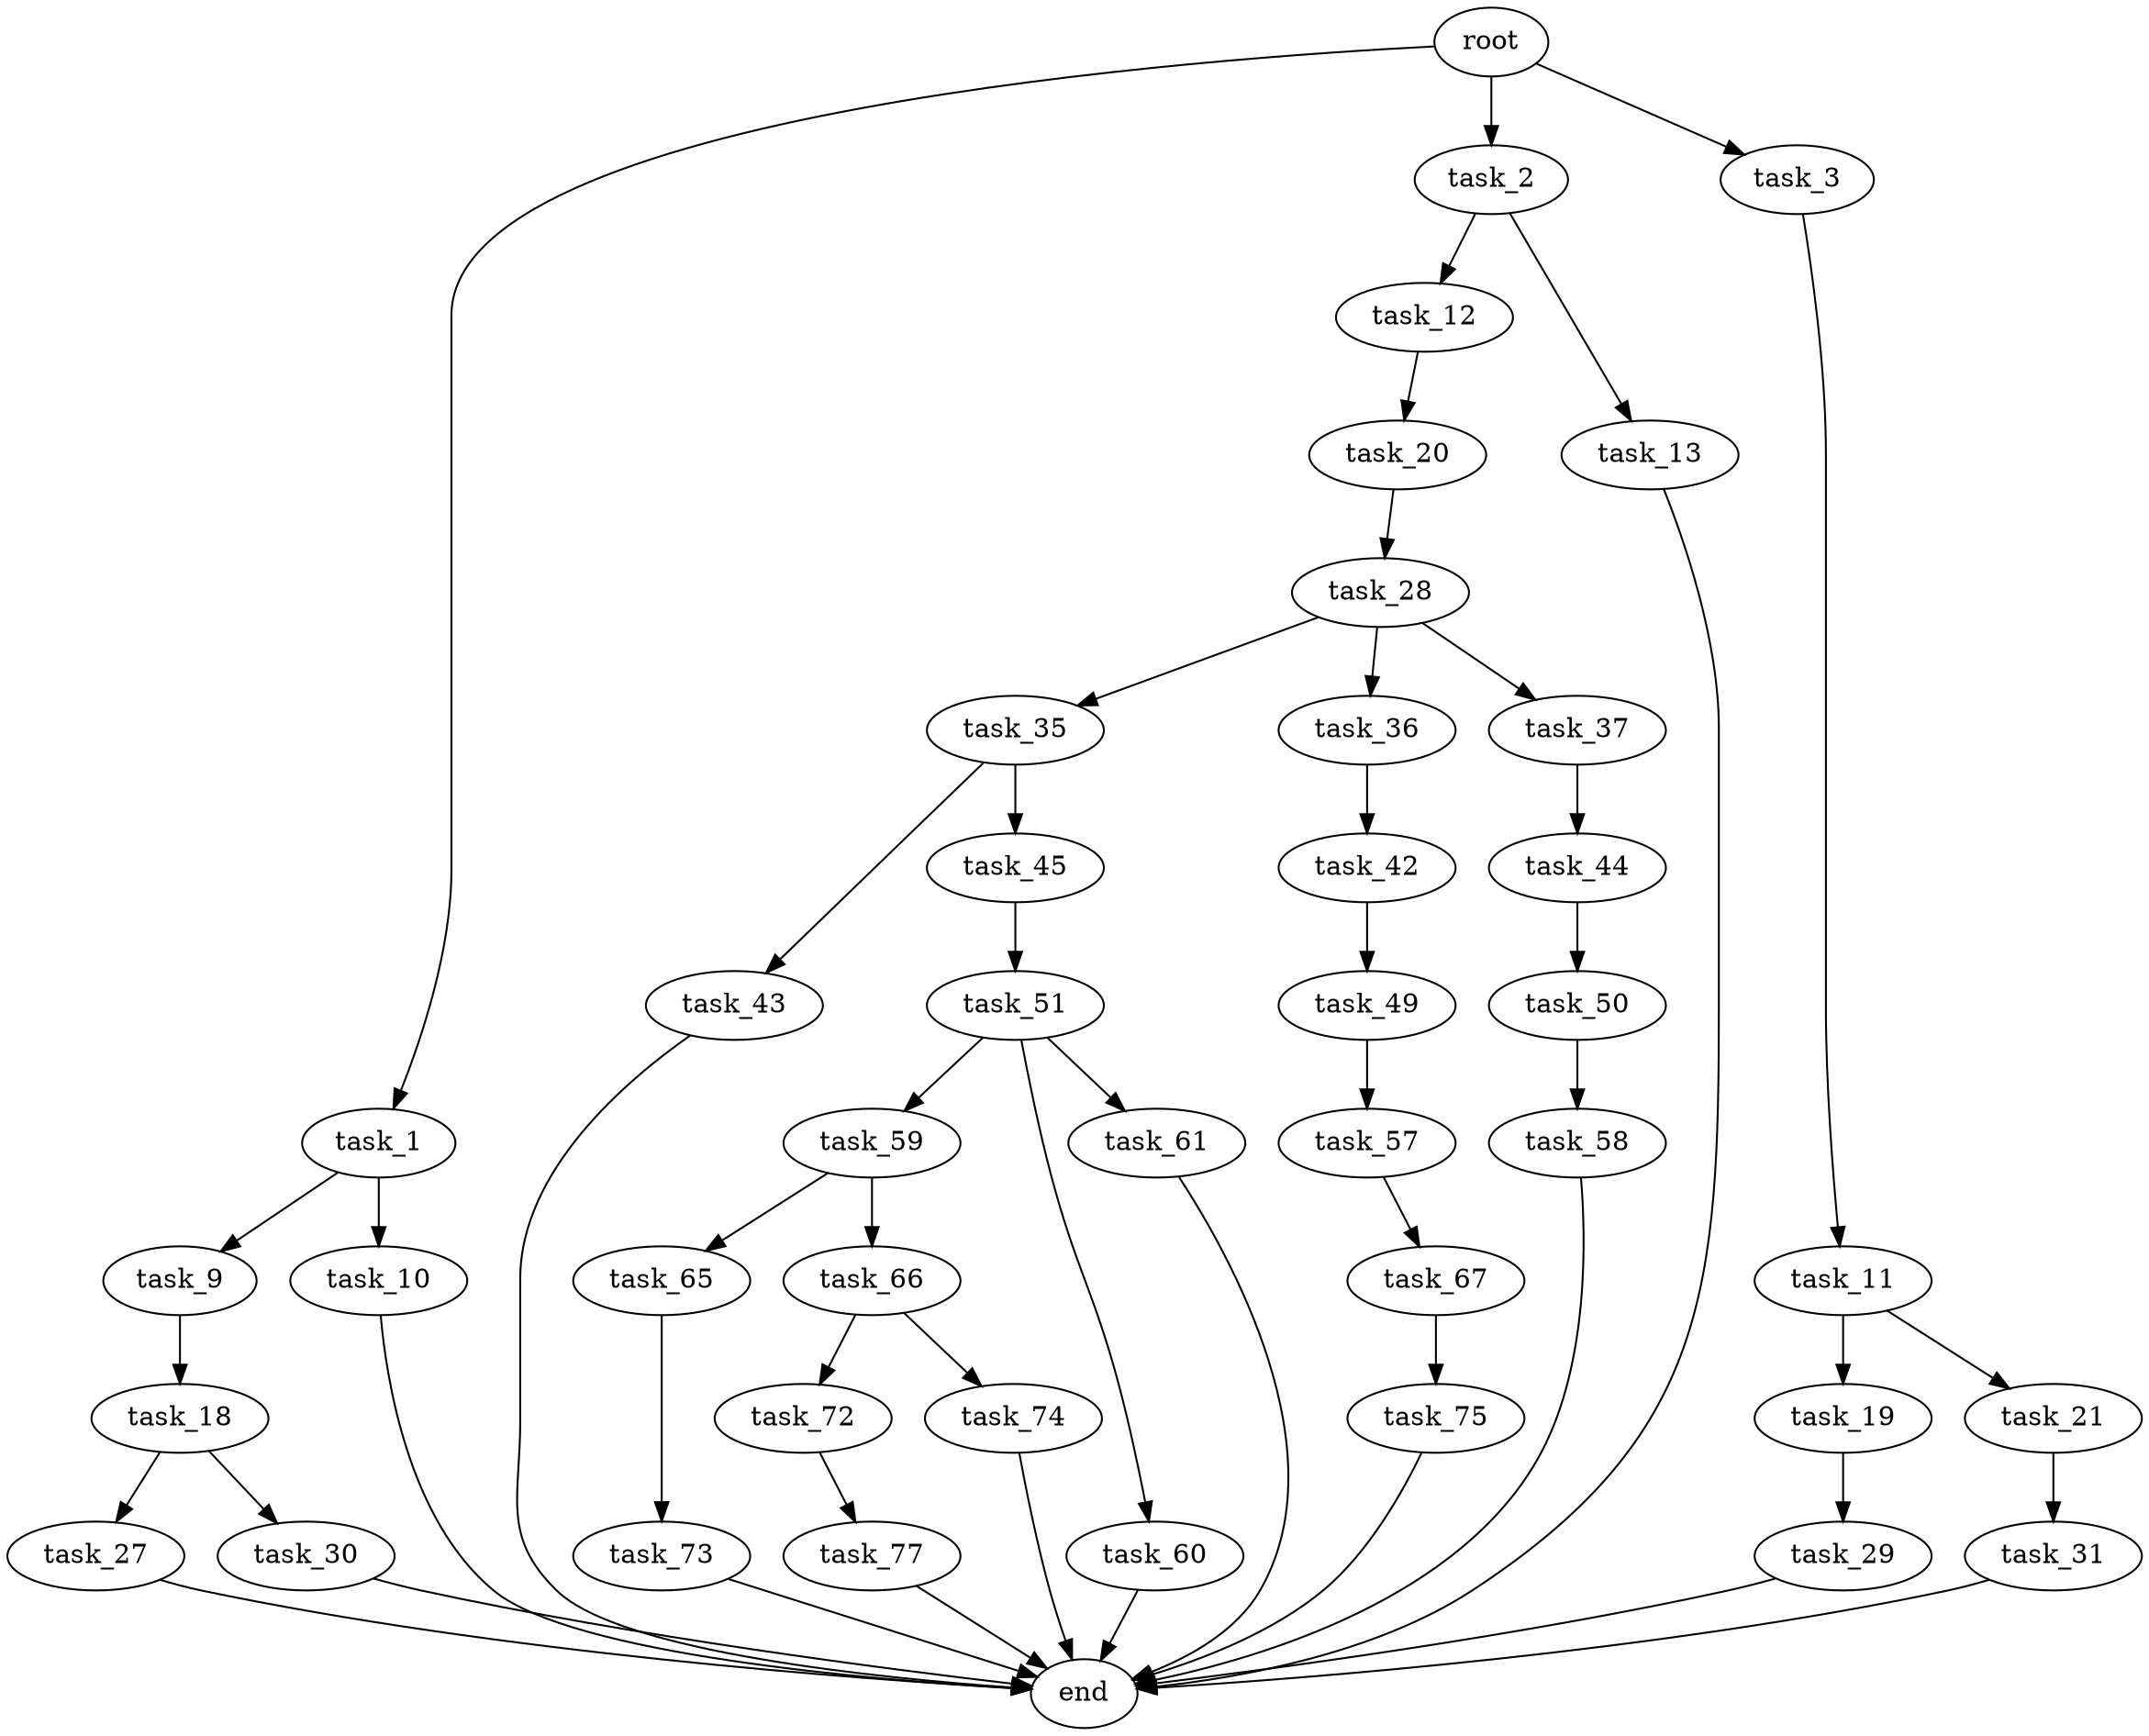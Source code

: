 digraph G {
  root [size="0.000000"];
  task_1 [size="134217728000.000000"];
  task_2 [size="8589934592.000000"];
  task_3 [size="19274842554.000000"];
  task_9 [size="2707596708.000000"];
  task_10 [size="33792282472.000000"];
  task_12 [size="252121849280.000000"];
  task_13 [size="14281561629.000000"];
  task_11 [size="4305881721.000000"];
  task_18 [size="3253962920.000000"];
  end [size="0.000000"];
  task_19 [size="622908229599.000000"];
  task_21 [size="134217728000.000000"];
  task_20 [size="1591949031.000000"];
  task_27 [size="68719476736.000000"];
  task_30 [size="35317509714.000000"];
  task_29 [size="1210011656.000000"];
  task_28 [size="964468697.000000"];
  task_31 [size="10788725616.000000"];
  task_35 [size="13915010906.000000"];
  task_36 [size="4021928667.000000"];
  task_37 [size="19171803953.000000"];
  task_43 [size="165662707382.000000"];
  task_45 [size="6824817284.000000"];
  task_42 [size="134217728000.000000"];
  task_44 [size="134217728000.000000"];
  task_49 [size="317989034740.000000"];
  task_50 [size="8388364413.000000"];
  task_51 [size="15576893134.000000"];
  task_57 [size="5503654716.000000"];
  task_58 [size="497532841874.000000"];
  task_59 [size="26438280657.000000"];
  task_60 [size="1255019700749.000000"];
  task_61 [size="16980935556.000000"];
  task_67 [size="549755813888.000000"];
  task_65 [size="4862871179.000000"];
  task_66 [size="38981734956.000000"];
  task_73 [size="1073741824000.000000"];
  task_72 [size="231928233984.000000"];
  task_74 [size="255334441745.000000"];
  task_75 [size="130970387545.000000"];
  task_77 [size="134217728000.000000"];

  root -> task_1 [size="1.000000"];
  root -> task_2 [size="1.000000"];
  root -> task_3 [size="1.000000"];
  task_1 -> task_9 [size="209715200.000000"];
  task_1 -> task_10 [size="209715200.000000"];
  task_2 -> task_12 [size="33554432.000000"];
  task_2 -> task_13 [size="33554432.000000"];
  task_3 -> task_11 [size="33554432.000000"];
  task_9 -> task_18 [size="134217728.000000"];
  task_10 -> end [size="1.000000"];
  task_12 -> task_20 [size="301989888.000000"];
  task_13 -> end [size="1.000000"];
  task_11 -> task_19 [size="301989888.000000"];
  task_11 -> task_21 [size="301989888.000000"];
  task_18 -> task_27 [size="75497472.000000"];
  task_18 -> task_30 [size="75497472.000000"];
  task_19 -> task_29 [size="411041792.000000"];
  task_21 -> task_31 [size="209715200.000000"];
  task_20 -> task_28 [size="33554432.000000"];
  task_27 -> end [size="1.000000"];
  task_30 -> end [size="1.000000"];
  task_29 -> end [size="1.000000"];
  task_28 -> task_35 [size="33554432.000000"];
  task_28 -> task_36 [size="33554432.000000"];
  task_28 -> task_37 [size="33554432.000000"];
  task_31 -> end [size="1.000000"];
  task_35 -> task_43 [size="838860800.000000"];
  task_35 -> task_45 [size="838860800.000000"];
  task_36 -> task_42 [size="75497472.000000"];
  task_37 -> task_44 [size="411041792.000000"];
  task_43 -> end [size="1.000000"];
  task_45 -> task_51 [size="838860800.000000"];
  task_42 -> task_49 [size="209715200.000000"];
  task_44 -> task_50 [size="209715200.000000"];
  task_49 -> task_57 [size="536870912.000000"];
  task_50 -> task_58 [size="33554432.000000"];
  task_51 -> task_59 [size="838860800.000000"];
  task_51 -> task_60 [size="838860800.000000"];
  task_51 -> task_61 [size="838860800.000000"];
  task_57 -> task_67 [size="411041792.000000"];
  task_58 -> end [size="1.000000"];
  task_59 -> task_65 [size="679477248.000000"];
  task_59 -> task_66 [size="679477248.000000"];
  task_60 -> end [size="1.000000"];
  task_61 -> end [size="1.000000"];
  task_67 -> task_75 [size="536870912.000000"];
  task_65 -> task_73 [size="301989888.000000"];
  task_66 -> task_72 [size="134217728.000000"];
  task_66 -> task_74 [size="134217728.000000"];
  task_73 -> end [size="1.000000"];
  task_72 -> task_77 [size="301989888.000000"];
  task_74 -> end [size="1.000000"];
  task_75 -> end [size="1.000000"];
  task_77 -> end [size="1.000000"];
}

